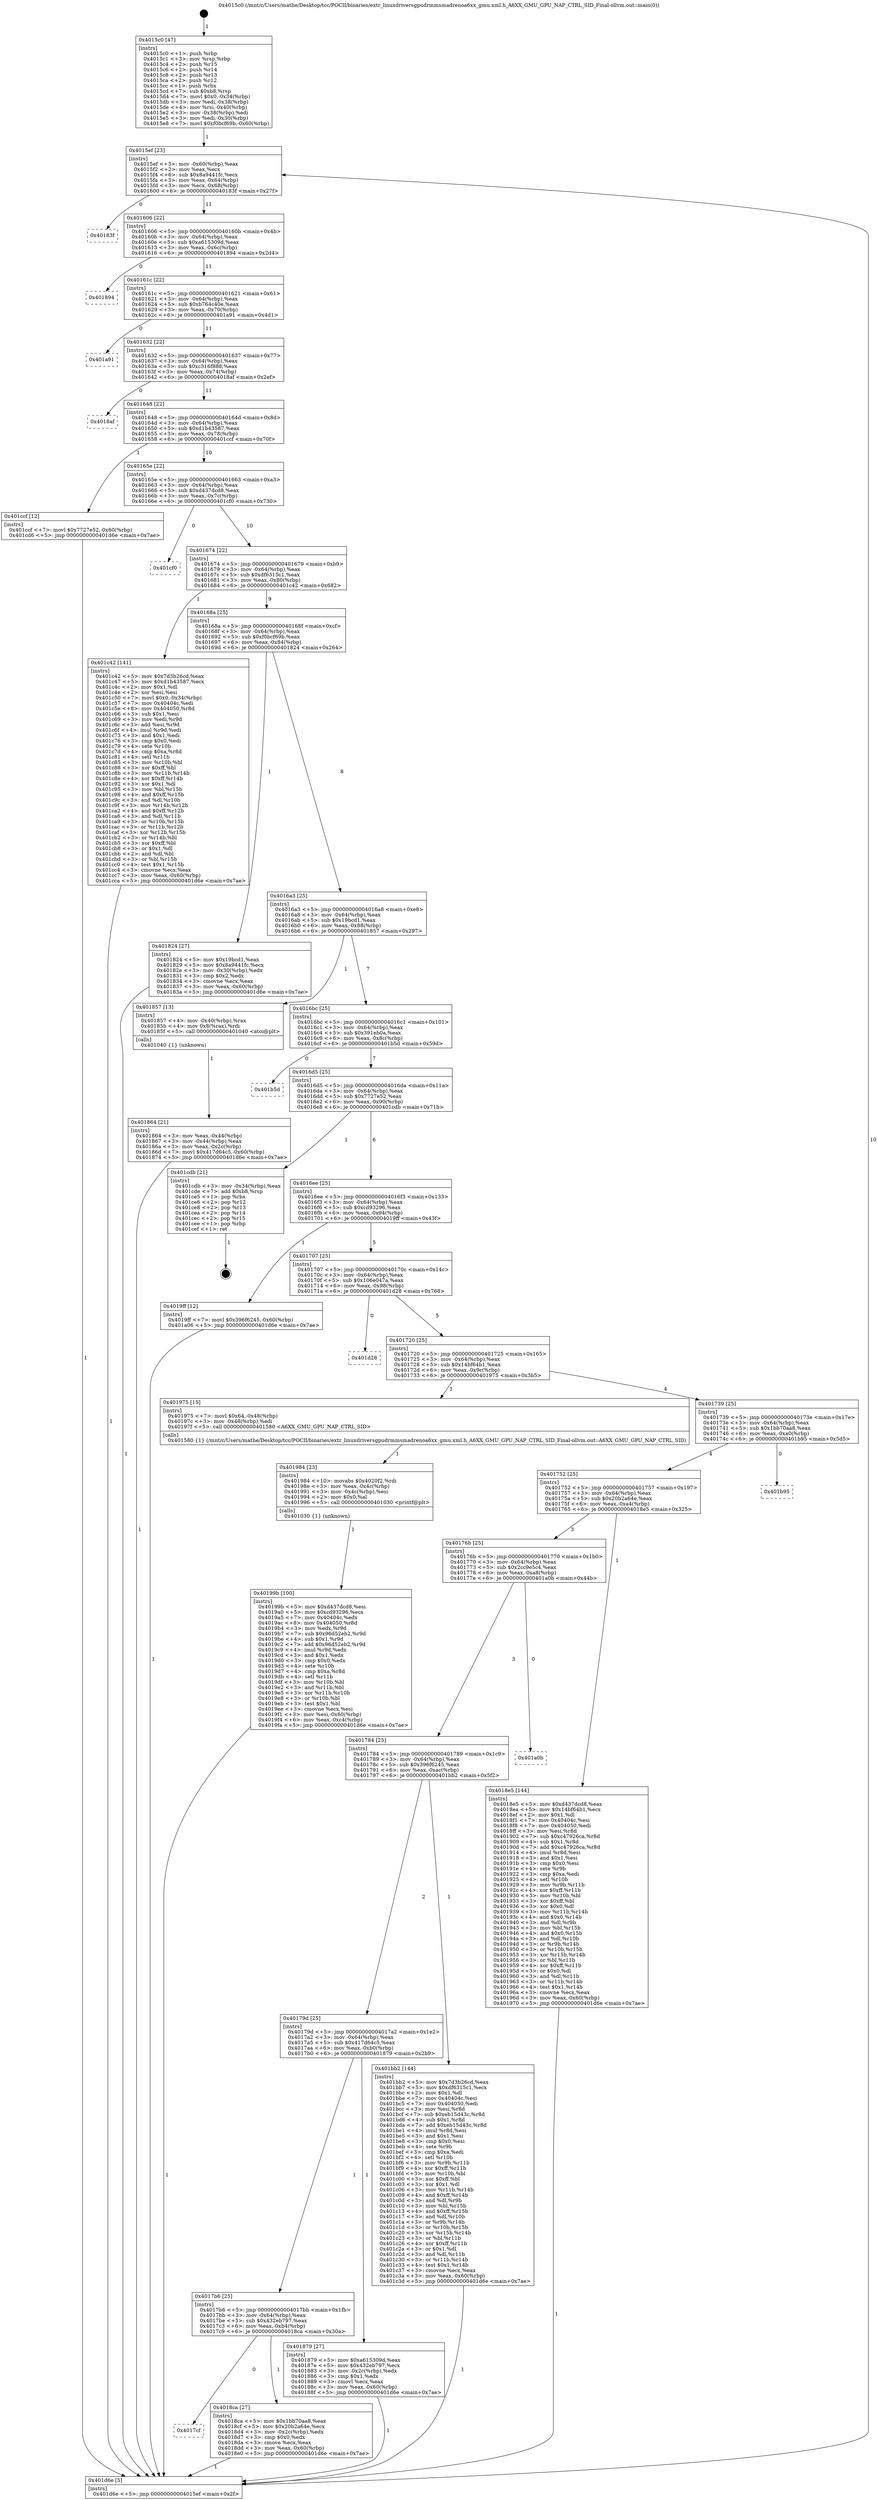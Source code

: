 digraph "0x4015c0" {
  label = "0x4015c0 (/mnt/c/Users/mathe/Desktop/tcc/POCII/binaries/extr_linuxdriversgpudrmmsmadrenoa6xx_gmu.xml.h_A6XX_GMU_GPU_NAP_CTRL_SID_Final-ollvm.out::main(0))"
  labelloc = "t"
  node[shape=record]

  Entry [label="",width=0.3,height=0.3,shape=circle,fillcolor=black,style=filled]
  "0x4015ef" [label="{
     0x4015ef [23]\l
     | [instrs]\l
     &nbsp;&nbsp;0x4015ef \<+3\>: mov -0x60(%rbp),%eax\l
     &nbsp;&nbsp;0x4015f2 \<+2\>: mov %eax,%ecx\l
     &nbsp;&nbsp;0x4015f4 \<+6\>: sub $0x8a9441fc,%ecx\l
     &nbsp;&nbsp;0x4015fa \<+3\>: mov %eax,-0x64(%rbp)\l
     &nbsp;&nbsp;0x4015fd \<+3\>: mov %ecx,-0x68(%rbp)\l
     &nbsp;&nbsp;0x401600 \<+6\>: je 000000000040183f \<main+0x27f\>\l
  }"]
  "0x40183f" [label="{
     0x40183f\l
  }", style=dashed]
  "0x401606" [label="{
     0x401606 [22]\l
     | [instrs]\l
     &nbsp;&nbsp;0x401606 \<+5\>: jmp 000000000040160b \<main+0x4b\>\l
     &nbsp;&nbsp;0x40160b \<+3\>: mov -0x64(%rbp),%eax\l
     &nbsp;&nbsp;0x40160e \<+5\>: sub $0xa615309d,%eax\l
     &nbsp;&nbsp;0x401613 \<+3\>: mov %eax,-0x6c(%rbp)\l
     &nbsp;&nbsp;0x401616 \<+6\>: je 0000000000401894 \<main+0x2d4\>\l
  }"]
  Exit [label="",width=0.3,height=0.3,shape=circle,fillcolor=black,style=filled,peripheries=2]
  "0x401894" [label="{
     0x401894\l
  }", style=dashed]
  "0x40161c" [label="{
     0x40161c [22]\l
     | [instrs]\l
     &nbsp;&nbsp;0x40161c \<+5\>: jmp 0000000000401621 \<main+0x61\>\l
     &nbsp;&nbsp;0x401621 \<+3\>: mov -0x64(%rbp),%eax\l
     &nbsp;&nbsp;0x401624 \<+5\>: sub $0xb764c40e,%eax\l
     &nbsp;&nbsp;0x401629 \<+3\>: mov %eax,-0x70(%rbp)\l
     &nbsp;&nbsp;0x40162c \<+6\>: je 0000000000401a91 \<main+0x4d1\>\l
  }"]
  "0x40199b" [label="{
     0x40199b [100]\l
     | [instrs]\l
     &nbsp;&nbsp;0x40199b \<+5\>: mov $0xd437dcd8,%esi\l
     &nbsp;&nbsp;0x4019a0 \<+5\>: mov $0xcd93296,%ecx\l
     &nbsp;&nbsp;0x4019a5 \<+7\>: mov 0x40404c,%edx\l
     &nbsp;&nbsp;0x4019ac \<+8\>: mov 0x404050,%r8d\l
     &nbsp;&nbsp;0x4019b4 \<+3\>: mov %edx,%r9d\l
     &nbsp;&nbsp;0x4019b7 \<+7\>: sub $0x96d52eb2,%r9d\l
     &nbsp;&nbsp;0x4019be \<+4\>: sub $0x1,%r9d\l
     &nbsp;&nbsp;0x4019c2 \<+7\>: add $0x96d52eb2,%r9d\l
     &nbsp;&nbsp;0x4019c9 \<+4\>: imul %r9d,%edx\l
     &nbsp;&nbsp;0x4019cd \<+3\>: and $0x1,%edx\l
     &nbsp;&nbsp;0x4019d0 \<+3\>: cmp $0x0,%edx\l
     &nbsp;&nbsp;0x4019d3 \<+4\>: sete %r10b\l
     &nbsp;&nbsp;0x4019d7 \<+4\>: cmp $0xa,%r8d\l
     &nbsp;&nbsp;0x4019db \<+4\>: setl %r11b\l
     &nbsp;&nbsp;0x4019df \<+3\>: mov %r10b,%bl\l
     &nbsp;&nbsp;0x4019e2 \<+3\>: and %r11b,%bl\l
     &nbsp;&nbsp;0x4019e5 \<+3\>: xor %r11b,%r10b\l
     &nbsp;&nbsp;0x4019e8 \<+3\>: or %r10b,%bl\l
     &nbsp;&nbsp;0x4019eb \<+3\>: test $0x1,%bl\l
     &nbsp;&nbsp;0x4019ee \<+3\>: cmovne %ecx,%esi\l
     &nbsp;&nbsp;0x4019f1 \<+3\>: mov %esi,-0x60(%rbp)\l
     &nbsp;&nbsp;0x4019f4 \<+6\>: mov %eax,-0xc4(%rbp)\l
     &nbsp;&nbsp;0x4019fa \<+5\>: jmp 0000000000401d6e \<main+0x7ae\>\l
  }"]
  "0x401a91" [label="{
     0x401a91\l
  }", style=dashed]
  "0x401632" [label="{
     0x401632 [22]\l
     | [instrs]\l
     &nbsp;&nbsp;0x401632 \<+5\>: jmp 0000000000401637 \<main+0x77\>\l
     &nbsp;&nbsp;0x401637 \<+3\>: mov -0x64(%rbp),%eax\l
     &nbsp;&nbsp;0x40163a \<+5\>: sub $0xc316f888,%eax\l
     &nbsp;&nbsp;0x40163f \<+3\>: mov %eax,-0x74(%rbp)\l
     &nbsp;&nbsp;0x401642 \<+6\>: je 00000000004018af \<main+0x2ef\>\l
  }"]
  "0x401984" [label="{
     0x401984 [23]\l
     | [instrs]\l
     &nbsp;&nbsp;0x401984 \<+10\>: movabs $0x4020f2,%rdi\l
     &nbsp;&nbsp;0x40198e \<+3\>: mov %eax,-0x4c(%rbp)\l
     &nbsp;&nbsp;0x401991 \<+3\>: mov -0x4c(%rbp),%esi\l
     &nbsp;&nbsp;0x401994 \<+2\>: mov $0x0,%al\l
     &nbsp;&nbsp;0x401996 \<+5\>: call 0000000000401030 \<printf@plt\>\l
     | [calls]\l
     &nbsp;&nbsp;0x401030 \{1\} (unknown)\l
  }"]
  "0x4018af" [label="{
     0x4018af\l
  }", style=dashed]
  "0x401648" [label="{
     0x401648 [22]\l
     | [instrs]\l
     &nbsp;&nbsp;0x401648 \<+5\>: jmp 000000000040164d \<main+0x8d\>\l
     &nbsp;&nbsp;0x40164d \<+3\>: mov -0x64(%rbp),%eax\l
     &nbsp;&nbsp;0x401650 \<+5\>: sub $0xd1b43587,%eax\l
     &nbsp;&nbsp;0x401655 \<+3\>: mov %eax,-0x78(%rbp)\l
     &nbsp;&nbsp;0x401658 \<+6\>: je 0000000000401ccf \<main+0x70f\>\l
  }"]
  "0x4017cf" [label="{
     0x4017cf\l
  }", style=dashed]
  "0x401ccf" [label="{
     0x401ccf [12]\l
     | [instrs]\l
     &nbsp;&nbsp;0x401ccf \<+7\>: movl $0x7727e52,-0x60(%rbp)\l
     &nbsp;&nbsp;0x401cd6 \<+5\>: jmp 0000000000401d6e \<main+0x7ae\>\l
  }"]
  "0x40165e" [label="{
     0x40165e [22]\l
     | [instrs]\l
     &nbsp;&nbsp;0x40165e \<+5\>: jmp 0000000000401663 \<main+0xa3\>\l
     &nbsp;&nbsp;0x401663 \<+3\>: mov -0x64(%rbp),%eax\l
     &nbsp;&nbsp;0x401666 \<+5\>: sub $0xd437dcd8,%eax\l
     &nbsp;&nbsp;0x40166b \<+3\>: mov %eax,-0x7c(%rbp)\l
     &nbsp;&nbsp;0x40166e \<+6\>: je 0000000000401cf0 \<main+0x730\>\l
  }"]
  "0x4018ca" [label="{
     0x4018ca [27]\l
     | [instrs]\l
     &nbsp;&nbsp;0x4018ca \<+5\>: mov $0x1bb70aa8,%eax\l
     &nbsp;&nbsp;0x4018cf \<+5\>: mov $0x20b2a64e,%ecx\l
     &nbsp;&nbsp;0x4018d4 \<+3\>: mov -0x2c(%rbp),%edx\l
     &nbsp;&nbsp;0x4018d7 \<+3\>: cmp $0x0,%edx\l
     &nbsp;&nbsp;0x4018da \<+3\>: cmove %ecx,%eax\l
     &nbsp;&nbsp;0x4018dd \<+3\>: mov %eax,-0x60(%rbp)\l
     &nbsp;&nbsp;0x4018e0 \<+5\>: jmp 0000000000401d6e \<main+0x7ae\>\l
  }"]
  "0x401cf0" [label="{
     0x401cf0\l
  }", style=dashed]
  "0x401674" [label="{
     0x401674 [22]\l
     | [instrs]\l
     &nbsp;&nbsp;0x401674 \<+5\>: jmp 0000000000401679 \<main+0xb9\>\l
     &nbsp;&nbsp;0x401679 \<+3\>: mov -0x64(%rbp),%eax\l
     &nbsp;&nbsp;0x40167c \<+5\>: sub $0xdf6315c1,%eax\l
     &nbsp;&nbsp;0x401681 \<+3\>: mov %eax,-0x80(%rbp)\l
     &nbsp;&nbsp;0x401684 \<+6\>: je 0000000000401c42 \<main+0x682\>\l
  }"]
  "0x4017b6" [label="{
     0x4017b6 [25]\l
     | [instrs]\l
     &nbsp;&nbsp;0x4017b6 \<+5\>: jmp 00000000004017bb \<main+0x1fb\>\l
     &nbsp;&nbsp;0x4017bb \<+3\>: mov -0x64(%rbp),%eax\l
     &nbsp;&nbsp;0x4017be \<+5\>: sub $0x432eb797,%eax\l
     &nbsp;&nbsp;0x4017c3 \<+6\>: mov %eax,-0xb4(%rbp)\l
     &nbsp;&nbsp;0x4017c9 \<+6\>: je 00000000004018ca \<main+0x30a\>\l
  }"]
  "0x401c42" [label="{
     0x401c42 [141]\l
     | [instrs]\l
     &nbsp;&nbsp;0x401c42 \<+5\>: mov $0x7d3b26cd,%eax\l
     &nbsp;&nbsp;0x401c47 \<+5\>: mov $0xd1b43587,%ecx\l
     &nbsp;&nbsp;0x401c4c \<+2\>: mov $0x1,%dl\l
     &nbsp;&nbsp;0x401c4e \<+2\>: xor %esi,%esi\l
     &nbsp;&nbsp;0x401c50 \<+7\>: movl $0x0,-0x34(%rbp)\l
     &nbsp;&nbsp;0x401c57 \<+7\>: mov 0x40404c,%edi\l
     &nbsp;&nbsp;0x401c5e \<+8\>: mov 0x404050,%r8d\l
     &nbsp;&nbsp;0x401c66 \<+3\>: sub $0x1,%esi\l
     &nbsp;&nbsp;0x401c69 \<+3\>: mov %edi,%r9d\l
     &nbsp;&nbsp;0x401c6c \<+3\>: add %esi,%r9d\l
     &nbsp;&nbsp;0x401c6f \<+4\>: imul %r9d,%edi\l
     &nbsp;&nbsp;0x401c73 \<+3\>: and $0x1,%edi\l
     &nbsp;&nbsp;0x401c76 \<+3\>: cmp $0x0,%edi\l
     &nbsp;&nbsp;0x401c79 \<+4\>: sete %r10b\l
     &nbsp;&nbsp;0x401c7d \<+4\>: cmp $0xa,%r8d\l
     &nbsp;&nbsp;0x401c81 \<+4\>: setl %r11b\l
     &nbsp;&nbsp;0x401c85 \<+3\>: mov %r10b,%bl\l
     &nbsp;&nbsp;0x401c88 \<+3\>: xor $0xff,%bl\l
     &nbsp;&nbsp;0x401c8b \<+3\>: mov %r11b,%r14b\l
     &nbsp;&nbsp;0x401c8e \<+4\>: xor $0xff,%r14b\l
     &nbsp;&nbsp;0x401c92 \<+3\>: xor $0x1,%dl\l
     &nbsp;&nbsp;0x401c95 \<+3\>: mov %bl,%r15b\l
     &nbsp;&nbsp;0x401c98 \<+4\>: and $0xff,%r15b\l
     &nbsp;&nbsp;0x401c9c \<+3\>: and %dl,%r10b\l
     &nbsp;&nbsp;0x401c9f \<+3\>: mov %r14b,%r12b\l
     &nbsp;&nbsp;0x401ca2 \<+4\>: and $0xff,%r12b\l
     &nbsp;&nbsp;0x401ca6 \<+3\>: and %dl,%r11b\l
     &nbsp;&nbsp;0x401ca9 \<+3\>: or %r10b,%r15b\l
     &nbsp;&nbsp;0x401cac \<+3\>: or %r11b,%r12b\l
     &nbsp;&nbsp;0x401caf \<+3\>: xor %r12b,%r15b\l
     &nbsp;&nbsp;0x401cb2 \<+3\>: or %r14b,%bl\l
     &nbsp;&nbsp;0x401cb5 \<+3\>: xor $0xff,%bl\l
     &nbsp;&nbsp;0x401cb8 \<+3\>: or $0x1,%dl\l
     &nbsp;&nbsp;0x401cbb \<+2\>: and %dl,%bl\l
     &nbsp;&nbsp;0x401cbd \<+3\>: or %bl,%r15b\l
     &nbsp;&nbsp;0x401cc0 \<+4\>: test $0x1,%r15b\l
     &nbsp;&nbsp;0x401cc4 \<+3\>: cmovne %ecx,%eax\l
     &nbsp;&nbsp;0x401cc7 \<+3\>: mov %eax,-0x60(%rbp)\l
     &nbsp;&nbsp;0x401cca \<+5\>: jmp 0000000000401d6e \<main+0x7ae\>\l
  }"]
  "0x40168a" [label="{
     0x40168a [25]\l
     | [instrs]\l
     &nbsp;&nbsp;0x40168a \<+5\>: jmp 000000000040168f \<main+0xcf\>\l
     &nbsp;&nbsp;0x40168f \<+3\>: mov -0x64(%rbp),%eax\l
     &nbsp;&nbsp;0x401692 \<+5\>: sub $0xf0bcf69b,%eax\l
     &nbsp;&nbsp;0x401697 \<+6\>: mov %eax,-0x84(%rbp)\l
     &nbsp;&nbsp;0x40169d \<+6\>: je 0000000000401824 \<main+0x264\>\l
  }"]
  "0x401879" [label="{
     0x401879 [27]\l
     | [instrs]\l
     &nbsp;&nbsp;0x401879 \<+5\>: mov $0xa615309d,%eax\l
     &nbsp;&nbsp;0x40187e \<+5\>: mov $0x432eb797,%ecx\l
     &nbsp;&nbsp;0x401883 \<+3\>: mov -0x2c(%rbp),%edx\l
     &nbsp;&nbsp;0x401886 \<+3\>: cmp $0x1,%edx\l
     &nbsp;&nbsp;0x401889 \<+3\>: cmovl %ecx,%eax\l
     &nbsp;&nbsp;0x40188c \<+3\>: mov %eax,-0x60(%rbp)\l
     &nbsp;&nbsp;0x40188f \<+5\>: jmp 0000000000401d6e \<main+0x7ae\>\l
  }"]
  "0x401824" [label="{
     0x401824 [27]\l
     | [instrs]\l
     &nbsp;&nbsp;0x401824 \<+5\>: mov $0x19bcd1,%eax\l
     &nbsp;&nbsp;0x401829 \<+5\>: mov $0x8a9441fc,%ecx\l
     &nbsp;&nbsp;0x40182e \<+3\>: mov -0x30(%rbp),%edx\l
     &nbsp;&nbsp;0x401831 \<+3\>: cmp $0x2,%edx\l
     &nbsp;&nbsp;0x401834 \<+3\>: cmovne %ecx,%eax\l
     &nbsp;&nbsp;0x401837 \<+3\>: mov %eax,-0x60(%rbp)\l
     &nbsp;&nbsp;0x40183a \<+5\>: jmp 0000000000401d6e \<main+0x7ae\>\l
  }"]
  "0x4016a3" [label="{
     0x4016a3 [25]\l
     | [instrs]\l
     &nbsp;&nbsp;0x4016a3 \<+5\>: jmp 00000000004016a8 \<main+0xe8\>\l
     &nbsp;&nbsp;0x4016a8 \<+3\>: mov -0x64(%rbp),%eax\l
     &nbsp;&nbsp;0x4016ab \<+5\>: sub $0x19bcd1,%eax\l
     &nbsp;&nbsp;0x4016b0 \<+6\>: mov %eax,-0x88(%rbp)\l
     &nbsp;&nbsp;0x4016b6 \<+6\>: je 0000000000401857 \<main+0x297\>\l
  }"]
  "0x401d6e" [label="{
     0x401d6e [5]\l
     | [instrs]\l
     &nbsp;&nbsp;0x401d6e \<+5\>: jmp 00000000004015ef \<main+0x2f\>\l
  }"]
  "0x4015c0" [label="{
     0x4015c0 [47]\l
     | [instrs]\l
     &nbsp;&nbsp;0x4015c0 \<+1\>: push %rbp\l
     &nbsp;&nbsp;0x4015c1 \<+3\>: mov %rsp,%rbp\l
     &nbsp;&nbsp;0x4015c4 \<+2\>: push %r15\l
     &nbsp;&nbsp;0x4015c6 \<+2\>: push %r14\l
     &nbsp;&nbsp;0x4015c8 \<+2\>: push %r13\l
     &nbsp;&nbsp;0x4015ca \<+2\>: push %r12\l
     &nbsp;&nbsp;0x4015cc \<+1\>: push %rbx\l
     &nbsp;&nbsp;0x4015cd \<+7\>: sub $0xb8,%rsp\l
     &nbsp;&nbsp;0x4015d4 \<+7\>: movl $0x0,-0x34(%rbp)\l
     &nbsp;&nbsp;0x4015db \<+3\>: mov %edi,-0x38(%rbp)\l
     &nbsp;&nbsp;0x4015de \<+4\>: mov %rsi,-0x40(%rbp)\l
     &nbsp;&nbsp;0x4015e2 \<+3\>: mov -0x38(%rbp),%edi\l
     &nbsp;&nbsp;0x4015e5 \<+3\>: mov %edi,-0x30(%rbp)\l
     &nbsp;&nbsp;0x4015e8 \<+7\>: movl $0xf0bcf69b,-0x60(%rbp)\l
  }"]
  "0x40179d" [label="{
     0x40179d [25]\l
     | [instrs]\l
     &nbsp;&nbsp;0x40179d \<+5\>: jmp 00000000004017a2 \<main+0x1e2\>\l
     &nbsp;&nbsp;0x4017a2 \<+3\>: mov -0x64(%rbp),%eax\l
     &nbsp;&nbsp;0x4017a5 \<+5\>: sub $0x417d64c5,%eax\l
     &nbsp;&nbsp;0x4017aa \<+6\>: mov %eax,-0xb0(%rbp)\l
     &nbsp;&nbsp;0x4017b0 \<+6\>: je 0000000000401879 \<main+0x2b9\>\l
  }"]
  "0x401857" [label="{
     0x401857 [13]\l
     | [instrs]\l
     &nbsp;&nbsp;0x401857 \<+4\>: mov -0x40(%rbp),%rax\l
     &nbsp;&nbsp;0x40185b \<+4\>: mov 0x8(%rax),%rdi\l
     &nbsp;&nbsp;0x40185f \<+5\>: call 0000000000401040 \<atoi@plt\>\l
     | [calls]\l
     &nbsp;&nbsp;0x401040 \{1\} (unknown)\l
  }"]
  "0x4016bc" [label="{
     0x4016bc [25]\l
     | [instrs]\l
     &nbsp;&nbsp;0x4016bc \<+5\>: jmp 00000000004016c1 \<main+0x101\>\l
     &nbsp;&nbsp;0x4016c1 \<+3\>: mov -0x64(%rbp),%eax\l
     &nbsp;&nbsp;0x4016c4 \<+5\>: sub $0x391eb0a,%eax\l
     &nbsp;&nbsp;0x4016c9 \<+6\>: mov %eax,-0x8c(%rbp)\l
     &nbsp;&nbsp;0x4016cf \<+6\>: je 0000000000401b5d \<main+0x59d\>\l
  }"]
  "0x401864" [label="{
     0x401864 [21]\l
     | [instrs]\l
     &nbsp;&nbsp;0x401864 \<+3\>: mov %eax,-0x44(%rbp)\l
     &nbsp;&nbsp;0x401867 \<+3\>: mov -0x44(%rbp),%eax\l
     &nbsp;&nbsp;0x40186a \<+3\>: mov %eax,-0x2c(%rbp)\l
     &nbsp;&nbsp;0x40186d \<+7\>: movl $0x417d64c5,-0x60(%rbp)\l
     &nbsp;&nbsp;0x401874 \<+5\>: jmp 0000000000401d6e \<main+0x7ae\>\l
  }"]
  "0x401bb2" [label="{
     0x401bb2 [144]\l
     | [instrs]\l
     &nbsp;&nbsp;0x401bb2 \<+5\>: mov $0x7d3b26cd,%eax\l
     &nbsp;&nbsp;0x401bb7 \<+5\>: mov $0xdf6315c1,%ecx\l
     &nbsp;&nbsp;0x401bbc \<+2\>: mov $0x1,%dl\l
     &nbsp;&nbsp;0x401bbe \<+7\>: mov 0x40404c,%esi\l
     &nbsp;&nbsp;0x401bc5 \<+7\>: mov 0x404050,%edi\l
     &nbsp;&nbsp;0x401bcc \<+3\>: mov %esi,%r8d\l
     &nbsp;&nbsp;0x401bcf \<+7\>: sub $0xeb15d43c,%r8d\l
     &nbsp;&nbsp;0x401bd6 \<+4\>: sub $0x1,%r8d\l
     &nbsp;&nbsp;0x401bda \<+7\>: add $0xeb15d43c,%r8d\l
     &nbsp;&nbsp;0x401be1 \<+4\>: imul %r8d,%esi\l
     &nbsp;&nbsp;0x401be5 \<+3\>: and $0x1,%esi\l
     &nbsp;&nbsp;0x401be8 \<+3\>: cmp $0x0,%esi\l
     &nbsp;&nbsp;0x401beb \<+4\>: sete %r9b\l
     &nbsp;&nbsp;0x401bef \<+3\>: cmp $0xa,%edi\l
     &nbsp;&nbsp;0x401bf2 \<+4\>: setl %r10b\l
     &nbsp;&nbsp;0x401bf6 \<+3\>: mov %r9b,%r11b\l
     &nbsp;&nbsp;0x401bf9 \<+4\>: xor $0xff,%r11b\l
     &nbsp;&nbsp;0x401bfd \<+3\>: mov %r10b,%bl\l
     &nbsp;&nbsp;0x401c00 \<+3\>: xor $0xff,%bl\l
     &nbsp;&nbsp;0x401c03 \<+3\>: xor $0x1,%dl\l
     &nbsp;&nbsp;0x401c06 \<+3\>: mov %r11b,%r14b\l
     &nbsp;&nbsp;0x401c09 \<+4\>: and $0xff,%r14b\l
     &nbsp;&nbsp;0x401c0d \<+3\>: and %dl,%r9b\l
     &nbsp;&nbsp;0x401c10 \<+3\>: mov %bl,%r15b\l
     &nbsp;&nbsp;0x401c13 \<+4\>: and $0xff,%r15b\l
     &nbsp;&nbsp;0x401c17 \<+3\>: and %dl,%r10b\l
     &nbsp;&nbsp;0x401c1a \<+3\>: or %r9b,%r14b\l
     &nbsp;&nbsp;0x401c1d \<+3\>: or %r10b,%r15b\l
     &nbsp;&nbsp;0x401c20 \<+3\>: xor %r15b,%r14b\l
     &nbsp;&nbsp;0x401c23 \<+3\>: or %bl,%r11b\l
     &nbsp;&nbsp;0x401c26 \<+4\>: xor $0xff,%r11b\l
     &nbsp;&nbsp;0x401c2a \<+3\>: or $0x1,%dl\l
     &nbsp;&nbsp;0x401c2d \<+3\>: and %dl,%r11b\l
     &nbsp;&nbsp;0x401c30 \<+3\>: or %r11b,%r14b\l
     &nbsp;&nbsp;0x401c33 \<+4\>: test $0x1,%r14b\l
     &nbsp;&nbsp;0x401c37 \<+3\>: cmovne %ecx,%eax\l
     &nbsp;&nbsp;0x401c3a \<+3\>: mov %eax,-0x60(%rbp)\l
     &nbsp;&nbsp;0x401c3d \<+5\>: jmp 0000000000401d6e \<main+0x7ae\>\l
  }"]
  "0x401b5d" [label="{
     0x401b5d\l
  }", style=dashed]
  "0x4016d5" [label="{
     0x4016d5 [25]\l
     | [instrs]\l
     &nbsp;&nbsp;0x4016d5 \<+5\>: jmp 00000000004016da \<main+0x11a\>\l
     &nbsp;&nbsp;0x4016da \<+3\>: mov -0x64(%rbp),%eax\l
     &nbsp;&nbsp;0x4016dd \<+5\>: sub $0x7727e52,%eax\l
     &nbsp;&nbsp;0x4016e2 \<+6\>: mov %eax,-0x90(%rbp)\l
     &nbsp;&nbsp;0x4016e8 \<+6\>: je 0000000000401cdb \<main+0x71b\>\l
  }"]
  "0x401784" [label="{
     0x401784 [25]\l
     | [instrs]\l
     &nbsp;&nbsp;0x401784 \<+5\>: jmp 0000000000401789 \<main+0x1c9\>\l
     &nbsp;&nbsp;0x401789 \<+3\>: mov -0x64(%rbp),%eax\l
     &nbsp;&nbsp;0x40178c \<+5\>: sub $0x396f6245,%eax\l
     &nbsp;&nbsp;0x401791 \<+6\>: mov %eax,-0xac(%rbp)\l
     &nbsp;&nbsp;0x401797 \<+6\>: je 0000000000401bb2 \<main+0x5f2\>\l
  }"]
  "0x401cdb" [label="{
     0x401cdb [21]\l
     | [instrs]\l
     &nbsp;&nbsp;0x401cdb \<+3\>: mov -0x34(%rbp),%eax\l
     &nbsp;&nbsp;0x401cde \<+7\>: add $0xb8,%rsp\l
     &nbsp;&nbsp;0x401ce5 \<+1\>: pop %rbx\l
     &nbsp;&nbsp;0x401ce6 \<+2\>: pop %r12\l
     &nbsp;&nbsp;0x401ce8 \<+2\>: pop %r13\l
     &nbsp;&nbsp;0x401cea \<+2\>: pop %r14\l
     &nbsp;&nbsp;0x401cec \<+2\>: pop %r15\l
     &nbsp;&nbsp;0x401cee \<+1\>: pop %rbp\l
     &nbsp;&nbsp;0x401cef \<+1\>: ret\l
  }"]
  "0x4016ee" [label="{
     0x4016ee [25]\l
     | [instrs]\l
     &nbsp;&nbsp;0x4016ee \<+5\>: jmp 00000000004016f3 \<main+0x133\>\l
     &nbsp;&nbsp;0x4016f3 \<+3\>: mov -0x64(%rbp),%eax\l
     &nbsp;&nbsp;0x4016f6 \<+5\>: sub $0xcd93296,%eax\l
     &nbsp;&nbsp;0x4016fb \<+6\>: mov %eax,-0x94(%rbp)\l
     &nbsp;&nbsp;0x401701 \<+6\>: je 00000000004019ff \<main+0x43f\>\l
  }"]
  "0x401a0b" [label="{
     0x401a0b\l
  }", style=dashed]
  "0x4019ff" [label="{
     0x4019ff [12]\l
     | [instrs]\l
     &nbsp;&nbsp;0x4019ff \<+7\>: movl $0x396f6245,-0x60(%rbp)\l
     &nbsp;&nbsp;0x401a06 \<+5\>: jmp 0000000000401d6e \<main+0x7ae\>\l
  }"]
  "0x401707" [label="{
     0x401707 [25]\l
     | [instrs]\l
     &nbsp;&nbsp;0x401707 \<+5\>: jmp 000000000040170c \<main+0x14c\>\l
     &nbsp;&nbsp;0x40170c \<+3\>: mov -0x64(%rbp),%eax\l
     &nbsp;&nbsp;0x40170f \<+5\>: sub $0x106e047a,%eax\l
     &nbsp;&nbsp;0x401714 \<+6\>: mov %eax,-0x98(%rbp)\l
     &nbsp;&nbsp;0x40171a \<+6\>: je 0000000000401d28 \<main+0x768\>\l
  }"]
  "0x40176b" [label="{
     0x40176b [25]\l
     | [instrs]\l
     &nbsp;&nbsp;0x40176b \<+5\>: jmp 0000000000401770 \<main+0x1b0\>\l
     &nbsp;&nbsp;0x401770 \<+3\>: mov -0x64(%rbp),%eax\l
     &nbsp;&nbsp;0x401773 \<+5\>: sub $0x2cc9e5c4,%eax\l
     &nbsp;&nbsp;0x401778 \<+6\>: mov %eax,-0xa8(%rbp)\l
     &nbsp;&nbsp;0x40177e \<+6\>: je 0000000000401a0b \<main+0x44b\>\l
  }"]
  "0x401d28" [label="{
     0x401d28\l
  }", style=dashed]
  "0x401720" [label="{
     0x401720 [25]\l
     | [instrs]\l
     &nbsp;&nbsp;0x401720 \<+5\>: jmp 0000000000401725 \<main+0x165\>\l
     &nbsp;&nbsp;0x401725 \<+3\>: mov -0x64(%rbp),%eax\l
     &nbsp;&nbsp;0x401728 \<+5\>: sub $0x14bf64b1,%eax\l
     &nbsp;&nbsp;0x40172d \<+6\>: mov %eax,-0x9c(%rbp)\l
     &nbsp;&nbsp;0x401733 \<+6\>: je 0000000000401975 \<main+0x3b5\>\l
  }"]
  "0x4018e5" [label="{
     0x4018e5 [144]\l
     | [instrs]\l
     &nbsp;&nbsp;0x4018e5 \<+5\>: mov $0xd437dcd8,%eax\l
     &nbsp;&nbsp;0x4018ea \<+5\>: mov $0x14bf64b1,%ecx\l
     &nbsp;&nbsp;0x4018ef \<+2\>: mov $0x1,%dl\l
     &nbsp;&nbsp;0x4018f1 \<+7\>: mov 0x40404c,%esi\l
     &nbsp;&nbsp;0x4018f8 \<+7\>: mov 0x404050,%edi\l
     &nbsp;&nbsp;0x4018ff \<+3\>: mov %esi,%r8d\l
     &nbsp;&nbsp;0x401902 \<+7\>: sub $0xc47926ca,%r8d\l
     &nbsp;&nbsp;0x401909 \<+4\>: sub $0x1,%r8d\l
     &nbsp;&nbsp;0x40190d \<+7\>: add $0xc47926ca,%r8d\l
     &nbsp;&nbsp;0x401914 \<+4\>: imul %r8d,%esi\l
     &nbsp;&nbsp;0x401918 \<+3\>: and $0x1,%esi\l
     &nbsp;&nbsp;0x40191b \<+3\>: cmp $0x0,%esi\l
     &nbsp;&nbsp;0x40191e \<+4\>: sete %r9b\l
     &nbsp;&nbsp;0x401922 \<+3\>: cmp $0xa,%edi\l
     &nbsp;&nbsp;0x401925 \<+4\>: setl %r10b\l
     &nbsp;&nbsp;0x401929 \<+3\>: mov %r9b,%r11b\l
     &nbsp;&nbsp;0x40192c \<+4\>: xor $0xff,%r11b\l
     &nbsp;&nbsp;0x401930 \<+3\>: mov %r10b,%bl\l
     &nbsp;&nbsp;0x401933 \<+3\>: xor $0xff,%bl\l
     &nbsp;&nbsp;0x401936 \<+3\>: xor $0x0,%dl\l
     &nbsp;&nbsp;0x401939 \<+3\>: mov %r11b,%r14b\l
     &nbsp;&nbsp;0x40193c \<+4\>: and $0x0,%r14b\l
     &nbsp;&nbsp;0x401940 \<+3\>: and %dl,%r9b\l
     &nbsp;&nbsp;0x401943 \<+3\>: mov %bl,%r15b\l
     &nbsp;&nbsp;0x401946 \<+4\>: and $0x0,%r15b\l
     &nbsp;&nbsp;0x40194a \<+3\>: and %dl,%r10b\l
     &nbsp;&nbsp;0x40194d \<+3\>: or %r9b,%r14b\l
     &nbsp;&nbsp;0x401950 \<+3\>: or %r10b,%r15b\l
     &nbsp;&nbsp;0x401953 \<+3\>: xor %r15b,%r14b\l
     &nbsp;&nbsp;0x401956 \<+3\>: or %bl,%r11b\l
     &nbsp;&nbsp;0x401959 \<+4\>: xor $0xff,%r11b\l
     &nbsp;&nbsp;0x40195d \<+3\>: or $0x0,%dl\l
     &nbsp;&nbsp;0x401960 \<+3\>: and %dl,%r11b\l
     &nbsp;&nbsp;0x401963 \<+3\>: or %r11b,%r14b\l
     &nbsp;&nbsp;0x401966 \<+4\>: test $0x1,%r14b\l
     &nbsp;&nbsp;0x40196a \<+3\>: cmovne %ecx,%eax\l
     &nbsp;&nbsp;0x40196d \<+3\>: mov %eax,-0x60(%rbp)\l
     &nbsp;&nbsp;0x401970 \<+5\>: jmp 0000000000401d6e \<main+0x7ae\>\l
  }"]
  "0x401975" [label="{
     0x401975 [15]\l
     | [instrs]\l
     &nbsp;&nbsp;0x401975 \<+7\>: movl $0x64,-0x48(%rbp)\l
     &nbsp;&nbsp;0x40197c \<+3\>: mov -0x48(%rbp),%edi\l
     &nbsp;&nbsp;0x40197f \<+5\>: call 0000000000401580 \<A6XX_GMU_GPU_NAP_CTRL_SID\>\l
     | [calls]\l
     &nbsp;&nbsp;0x401580 \{1\} (/mnt/c/Users/mathe/Desktop/tcc/POCII/binaries/extr_linuxdriversgpudrmmsmadrenoa6xx_gmu.xml.h_A6XX_GMU_GPU_NAP_CTRL_SID_Final-ollvm.out::A6XX_GMU_GPU_NAP_CTRL_SID)\l
  }"]
  "0x401739" [label="{
     0x401739 [25]\l
     | [instrs]\l
     &nbsp;&nbsp;0x401739 \<+5\>: jmp 000000000040173e \<main+0x17e\>\l
     &nbsp;&nbsp;0x40173e \<+3\>: mov -0x64(%rbp),%eax\l
     &nbsp;&nbsp;0x401741 \<+5\>: sub $0x1bb70aa8,%eax\l
     &nbsp;&nbsp;0x401746 \<+6\>: mov %eax,-0xa0(%rbp)\l
     &nbsp;&nbsp;0x40174c \<+6\>: je 0000000000401b95 \<main+0x5d5\>\l
  }"]
  "0x401752" [label="{
     0x401752 [25]\l
     | [instrs]\l
     &nbsp;&nbsp;0x401752 \<+5\>: jmp 0000000000401757 \<main+0x197\>\l
     &nbsp;&nbsp;0x401757 \<+3\>: mov -0x64(%rbp),%eax\l
     &nbsp;&nbsp;0x40175a \<+5\>: sub $0x20b2a64e,%eax\l
     &nbsp;&nbsp;0x40175f \<+6\>: mov %eax,-0xa4(%rbp)\l
     &nbsp;&nbsp;0x401765 \<+6\>: je 00000000004018e5 \<main+0x325\>\l
  }"]
  "0x401b95" [label="{
     0x401b95\l
  }", style=dashed]
  Entry -> "0x4015c0" [label=" 1"]
  "0x4015ef" -> "0x40183f" [label=" 0"]
  "0x4015ef" -> "0x401606" [label=" 11"]
  "0x401cdb" -> Exit [label=" 1"]
  "0x401606" -> "0x401894" [label=" 0"]
  "0x401606" -> "0x40161c" [label=" 11"]
  "0x401ccf" -> "0x401d6e" [label=" 1"]
  "0x40161c" -> "0x401a91" [label=" 0"]
  "0x40161c" -> "0x401632" [label=" 11"]
  "0x401c42" -> "0x401d6e" [label=" 1"]
  "0x401632" -> "0x4018af" [label=" 0"]
  "0x401632" -> "0x401648" [label=" 11"]
  "0x401bb2" -> "0x401d6e" [label=" 1"]
  "0x401648" -> "0x401ccf" [label=" 1"]
  "0x401648" -> "0x40165e" [label=" 10"]
  "0x4019ff" -> "0x401d6e" [label=" 1"]
  "0x40165e" -> "0x401cf0" [label=" 0"]
  "0x40165e" -> "0x401674" [label=" 10"]
  "0x40199b" -> "0x401d6e" [label=" 1"]
  "0x401674" -> "0x401c42" [label=" 1"]
  "0x401674" -> "0x40168a" [label=" 9"]
  "0x401975" -> "0x401984" [label=" 1"]
  "0x40168a" -> "0x401824" [label=" 1"]
  "0x40168a" -> "0x4016a3" [label=" 8"]
  "0x401824" -> "0x401d6e" [label=" 1"]
  "0x4015c0" -> "0x4015ef" [label=" 1"]
  "0x401d6e" -> "0x4015ef" [label=" 10"]
  "0x4018e5" -> "0x401d6e" [label=" 1"]
  "0x4016a3" -> "0x401857" [label=" 1"]
  "0x4016a3" -> "0x4016bc" [label=" 7"]
  "0x401857" -> "0x401864" [label=" 1"]
  "0x401864" -> "0x401d6e" [label=" 1"]
  "0x4017b6" -> "0x4017cf" [label=" 0"]
  "0x4016bc" -> "0x401b5d" [label=" 0"]
  "0x4016bc" -> "0x4016d5" [label=" 7"]
  "0x4017b6" -> "0x4018ca" [label=" 1"]
  "0x4016d5" -> "0x401cdb" [label=" 1"]
  "0x4016d5" -> "0x4016ee" [label=" 6"]
  "0x401879" -> "0x401d6e" [label=" 1"]
  "0x4016ee" -> "0x4019ff" [label=" 1"]
  "0x4016ee" -> "0x401707" [label=" 5"]
  "0x40179d" -> "0x4017b6" [label=" 1"]
  "0x401707" -> "0x401d28" [label=" 0"]
  "0x401707" -> "0x401720" [label=" 5"]
  "0x4018ca" -> "0x401d6e" [label=" 1"]
  "0x401720" -> "0x401975" [label=" 1"]
  "0x401720" -> "0x401739" [label=" 4"]
  "0x401784" -> "0x40179d" [label=" 2"]
  "0x401739" -> "0x401b95" [label=" 0"]
  "0x401739" -> "0x401752" [label=" 4"]
  "0x401784" -> "0x401bb2" [label=" 1"]
  "0x401752" -> "0x4018e5" [label=" 1"]
  "0x401752" -> "0x40176b" [label=" 3"]
  "0x40179d" -> "0x401879" [label=" 1"]
  "0x40176b" -> "0x401a0b" [label=" 0"]
  "0x40176b" -> "0x401784" [label=" 3"]
  "0x401984" -> "0x40199b" [label=" 1"]
}
